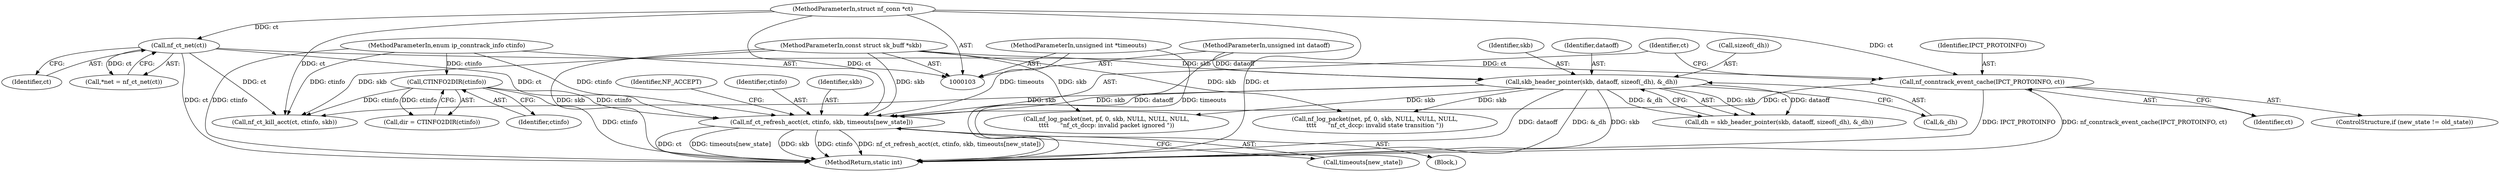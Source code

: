 digraph "0_linux_b22f5126a24b3b2f15448c3f2a254fc10cbc2b92_1@array" {
"1000442" [label="(Call,nf_ct_refresh_acct(ct, ctinfo, skb, timeouts[new_state]))"];
"1000439" [label="(Call,nf_conntrack_event_cache(IPCT_PROTOINFO, ct))"];
"1000115" [label="(Call,nf_ct_net(ct))"];
"1000104" [label="(MethodParameterIn,struct nf_conn *ct)"];
"1000120" [label="(Call,CTINFO2DIR(ctinfo))"];
"1000107" [label="(MethodParameterIn,enum ip_conntrack_info ctinfo)"];
"1000130" [label="(Call,skb_header_pointer(skb, dataoff, sizeof(_dh), &_dh))"];
"1000105" [label="(MethodParameterIn,const struct sk_buff *skb)"];
"1000106" [label="(MethodParameterIn,unsigned int dataoff)"];
"1000110" [label="(MethodParameterIn,unsigned int *timeouts)"];
"1000120" [label="(Call,CTINFO2DIR(ctinfo))"];
"1000121" [label="(Identifier,ctinfo)"];
"1000435" [label="(ControlStructure,if (new_state != old_state))"];
"1000450" [label="(Identifier,NF_ACCEPT)"];
"1000451" [label="(MethodReturn,static int)"];
"1000443" [label="(Identifier,ct)"];
"1000446" [label="(Call,timeouts[new_state])"];
"1000440" [label="(Identifier,IPCT_PROTOINFO)"];
"1000370" [label="(Call,nf_log_packet(net, pf, 0, skb, NULL, NULL, NULL,\n\t\t\t\t      \"nf_ct_dccp: invalid packet ignored \"))"];
"1000442" [label="(Call,nf_ct_refresh_acct(ct, ctinfo, skb, timeouts[new_state]))"];
"1000118" [label="(Call,dir = CTINFO2DIR(ctinfo))"];
"1000105" [label="(MethodParameterIn,const struct sk_buff *skb)"];
"1000441" [label="(Identifier,ct)"];
"1000159" [label="(Call,nf_ct_kill_acct(ct, ctinfo, skb))"];
"1000107" [label="(MethodParameterIn,enum ip_conntrack_info ctinfo)"];
"1000115" [label="(Call,nf_ct_net(ct))"];
"1000391" [label="(Call,nf_log_packet(net, pf, 0, skb, NULL, NULL, NULL,\n\t\t\t\t      \"nf_ct_dccp: invalid state transition \"))"];
"1000131" [label="(Identifier,skb)"];
"1000444" [label="(Identifier,ctinfo)"];
"1000132" [label="(Identifier,dataoff)"];
"1000104" [label="(MethodParameterIn,struct nf_conn *ct)"];
"1000106" [label="(MethodParameterIn,unsigned int dataoff)"];
"1000116" [label="(Identifier,ct)"];
"1000128" [label="(Call,dh = skb_header_pointer(skb, dataoff, sizeof(_dh), &_dh))"];
"1000133" [label="(Call,sizeof(_dh))"];
"1000111" [label="(Block,)"];
"1000113" [label="(Call,*net = nf_ct_net(ct))"];
"1000439" [label="(Call,nf_conntrack_event_cache(IPCT_PROTOINFO, ct))"];
"1000445" [label="(Identifier,skb)"];
"1000135" [label="(Call,&_dh)"];
"1000130" [label="(Call,skb_header_pointer(skb, dataoff, sizeof(_dh), &_dh))"];
"1000110" [label="(MethodParameterIn,unsigned int *timeouts)"];
"1000442" -> "1000111"  [label="AST: "];
"1000442" -> "1000446"  [label="CFG: "];
"1000443" -> "1000442"  [label="AST: "];
"1000444" -> "1000442"  [label="AST: "];
"1000445" -> "1000442"  [label="AST: "];
"1000446" -> "1000442"  [label="AST: "];
"1000450" -> "1000442"  [label="CFG: "];
"1000442" -> "1000451"  [label="DDG: nf_ct_refresh_acct(ct, ctinfo, skb, timeouts[new_state])"];
"1000442" -> "1000451"  [label="DDG: ct"];
"1000442" -> "1000451"  [label="DDG: timeouts[new_state]"];
"1000442" -> "1000451"  [label="DDG: skb"];
"1000442" -> "1000451"  [label="DDG: ctinfo"];
"1000439" -> "1000442"  [label="DDG: ct"];
"1000115" -> "1000442"  [label="DDG: ct"];
"1000104" -> "1000442"  [label="DDG: ct"];
"1000120" -> "1000442"  [label="DDG: ctinfo"];
"1000107" -> "1000442"  [label="DDG: ctinfo"];
"1000130" -> "1000442"  [label="DDG: skb"];
"1000105" -> "1000442"  [label="DDG: skb"];
"1000110" -> "1000442"  [label="DDG: timeouts"];
"1000439" -> "1000435"  [label="AST: "];
"1000439" -> "1000441"  [label="CFG: "];
"1000440" -> "1000439"  [label="AST: "];
"1000441" -> "1000439"  [label="AST: "];
"1000443" -> "1000439"  [label="CFG: "];
"1000439" -> "1000451"  [label="DDG: IPCT_PROTOINFO"];
"1000439" -> "1000451"  [label="DDG: nf_conntrack_event_cache(IPCT_PROTOINFO, ct)"];
"1000115" -> "1000439"  [label="DDG: ct"];
"1000104" -> "1000439"  [label="DDG: ct"];
"1000115" -> "1000113"  [label="AST: "];
"1000115" -> "1000116"  [label="CFG: "];
"1000116" -> "1000115"  [label="AST: "];
"1000113" -> "1000115"  [label="CFG: "];
"1000115" -> "1000451"  [label="DDG: ct"];
"1000115" -> "1000113"  [label="DDG: ct"];
"1000104" -> "1000115"  [label="DDG: ct"];
"1000115" -> "1000159"  [label="DDG: ct"];
"1000104" -> "1000103"  [label="AST: "];
"1000104" -> "1000451"  [label="DDG: ct"];
"1000104" -> "1000159"  [label="DDG: ct"];
"1000120" -> "1000118"  [label="AST: "];
"1000120" -> "1000121"  [label="CFG: "];
"1000121" -> "1000120"  [label="AST: "];
"1000118" -> "1000120"  [label="CFG: "];
"1000120" -> "1000451"  [label="DDG: ctinfo"];
"1000120" -> "1000118"  [label="DDG: ctinfo"];
"1000107" -> "1000120"  [label="DDG: ctinfo"];
"1000120" -> "1000159"  [label="DDG: ctinfo"];
"1000107" -> "1000103"  [label="AST: "];
"1000107" -> "1000451"  [label="DDG: ctinfo"];
"1000107" -> "1000159"  [label="DDG: ctinfo"];
"1000130" -> "1000128"  [label="AST: "];
"1000130" -> "1000135"  [label="CFG: "];
"1000131" -> "1000130"  [label="AST: "];
"1000132" -> "1000130"  [label="AST: "];
"1000133" -> "1000130"  [label="AST: "];
"1000135" -> "1000130"  [label="AST: "];
"1000128" -> "1000130"  [label="CFG: "];
"1000130" -> "1000451"  [label="DDG: dataoff"];
"1000130" -> "1000451"  [label="DDG: &_dh"];
"1000130" -> "1000451"  [label="DDG: skb"];
"1000130" -> "1000128"  [label="DDG: skb"];
"1000130" -> "1000128"  [label="DDG: dataoff"];
"1000130" -> "1000128"  [label="DDG: &_dh"];
"1000105" -> "1000130"  [label="DDG: skb"];
"1000106" -> "1000130"  [label="DDG: dataoff"];
"1000130" -> "1000159"  [label="DDG: skb"];
"1000130" -> "1000370"  [label="DDG: skb"];
"1000130" -> "1000391"  [label="DDG: skb"];
"1000105" -> "1000103"  [label="AST: "];
"1000105" -> "1000451"  [label="DDG: skb"];
"1000105" -> "1000159"  [label="DDG: skb"];
"1000105" -> "1000370"  [label="DDG: skb"];
"1000105" -> "1000391"  [label="DDG: skb"];
"1000106" -> "1000103"  [label="AST: "];
"1000106" -> "1000451"  [label="DDG: dataoff"];
"1000110" -> "1000103"  [label="AST: "];
"1000110" -> "1000451"  [label="DDG: timeouts"];
}
